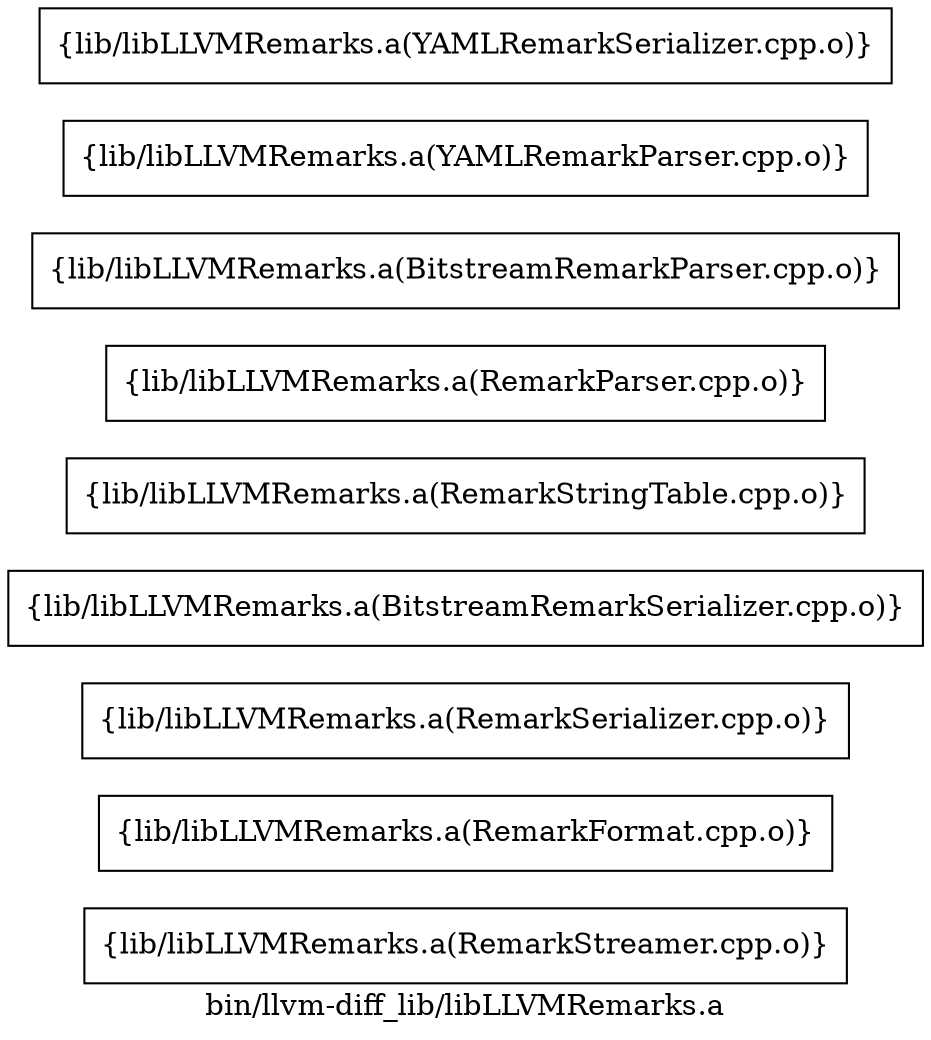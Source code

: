 digraph "bin/llvm-diff_lib/libLLVMRemarks.a" {
	label="bin/llvm-diff_lib/libLLVMRemarks.a";
	rankdir=LR;

	Node0x5604fce9b288 [shape=record,shape=box,group=0,label="{lib/libLLVMRemarks.a(RemarkStreamer.cpp.o)}"];
	Node0x5604fce9bdc8 [shape=record,shape=box,group=0,label="{lib/libLLVMRemarks.a(RemarkFormat.cpp.o)}"];
	Node0x5604fce9a478 [shape=record,shape=box,group=0,label="{lib/libLLVMRemarks.a(RemarkSerializer.cpp.o)}"];
	Node0x5604fce9abf8 [shape=record,shape=box,group=0,label="{lib/libLLVMRemarks.a(BitstreamRemarkSerializer.cpp.o)}"];
	Node0x5604fce9b648 [shape=record,shape=box,group=0,label="{lib/libLLVMRemarks.a(RemarkStringTable.cpp.o)}"];
	Node0x5604fce9c228 [shape=record,shape=box,group=0,label="{lib/libLLVMRemarks.a(RemarkParser.cpp.o)}"];
	Node0x5604fce9c4a8 [shape=record,shape=box,group=0,label="{lib/libLLVMRemarks.a(BitstreamRemarkParser.cpp.o)}"];
	Node0x5604fce980d8 [shape=record,shape=box,group=0,label="{lib/libLLVMRemarks.a(YAMLRemarkParser.cpp.o)}"];
	Node0x5604fce98308 [shape=record,shape=box,group=0,label="{lib/libLLVMRemarks.a(YAMLRemarkSerializer.cpp.o)}"];
}
